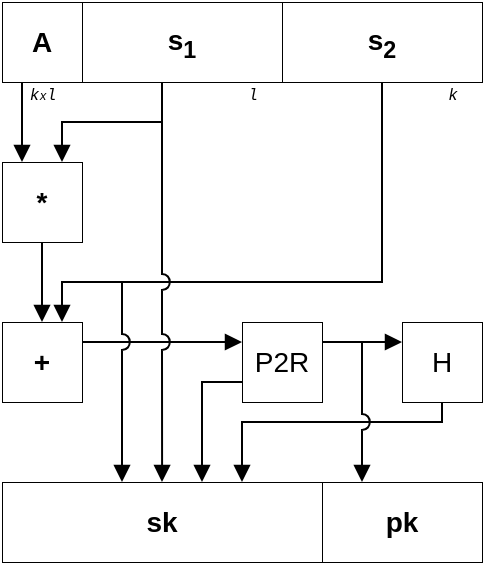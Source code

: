 <mxfile version="20.3.0" type="device"><diagram id="kgpKYQtTHZ0yAKxKKP6v" name="Page-1"><mxGraphModel dx="694" dy="426" grid="1" gridSize="10" guides="1" tooltips="1" connect="1" arrows="1" fold="1" page="1" pageScale="1" pageWidth="850" pageHeight="1100" math="0" shadow="0"><root><mxCell id="0"/><mxCell id="1" parent="0"/><mxCell id="GimO8Tfs8xw4bccf_avH-2" style="edgeStyle=orthogonalEdgeStyle;rounded=0;orthogonalLoop=1;jettySize=auto;html=1;endArrow=block;endFill=1;" parent="1" source="3KpETBeqzy1ZQJSmCBxF-336" target="GimO8Tfs8xw4bccf_avH-1" edge="1"><mxGeometry relative="1" as="geometry"><Array as="points"><mxPoint x="330" y="300"/><mxPoint x="330" y="300"/></Array></mxGeometry></mxCell><mxCell id="3KpETBeqzy1ZQJSmCBxF-336" value="&lt;b&gt;A&lt;/b&gt;" style="rounded=0;whiteSpace=wrap;html=1;strokeWidth=0.5;fontFamily=Helvetica;fontSize=14;fillColor=default;" parent="1" vertex="1"><mxGeometry x="320" y="240" width="40" height="40" as="geometry"/></mxCell><mxCell id="7zCvkDp60MNJGpsabBFn-30" style="edgeStyle=orthogonalEdgeStyle;rounded=0;jumpStyle=arc;jumpSize=8;orthogonalLoop=1;jettySize=auto;html=1;entryX=0.75;entryY=0;entryDx=0;entryDy=0;endArrow=block;endFill=1;" edge="1" parent="1" source="3KpETBeqzy1ZQJSmCBxF-337" target="GimO8Tfs8xw4bccf_avH-1"><mxGeometry relative="1" as="geometry"><Array as="points"><mxPoint x="400" y="300"/><mxPoint x="350" y="300"/></Array></mxGeometry></mxCell><mxCell id="3KpETBeqzy1ZQJSmCBxF-337" value="&lt;b&gt;s&lt;sub&gt;1&lt;/sub&gt;&lt;/b&gt;" style="rounded=0;whiteSpace=wrap;html=1;strokeWidth=0.5;fontFamily=Helvetica;fontSize=14;fillColor=default;" parent="1" vertex="1"><mxGeometry x="360" y="240" width="100" height="40" as="geometry"/></mxCell><mxCell id="7zCvkDp60MNJGpsabBFn-32" style="edgeStyle=orthogonalEdgeStyle;rounded=0;jumpStyle=arc;jumpSize=8;orthogonalLoop=1;jettySize=auto;html=1;entryX=0.75;entryY=0;entryDx=0;entryDy=0;endArrow=block;endFill=1;" edge="1" parent="1" source="3KpETBeqzy1ZQJSmCBxF-338" target="tkcNcZ1JvZV5etYHs2tD-5"><mxGeometry relative="1" as="geometry"><Array as="points"><mxPoint x="510" y="380"/><mxPoint x="350" y="380"/></Array></mxGeometry></mxCell><mxCell id="3KpETBeqzy1ZQJSmCBxF-338" value="&lt;b&gt;s&lt;sub&gt;2&lt;/sub&gt;&lt;/b&gt;" style="rounded=0;whiteSpace=wrap;html=1;strokeWidth=0.5;fontFamily=Helvetica;fontSize=14;fillColor=default;" parent="1" vertex="1"><mxGeometry x="460" y="240" width="100" height="40" as="geometry"/></mxCell><mxCell id="7zCvkDp60MNJGpsabBFn-28" style="edgeStyle=orthogonalEdgeStyle;rounded=0;jumpStyle=arc;jumpSize=8;orthogonalLoop=1;jettySize=auto;html=1;entryX=0.5;entryY=0;entryDx=0;entryDy=0;endArrow=block;endFill=1;" edge="1" parent="1" source="GimO8Tfs8xw4bccf_avH-1" target="tkcNcZ1JvZV5etYHs2tD-5"><mxGeometry relative="1" as="geometry"/></mxCell><mxCell id="GimO8Tfs8xw4bccf_avH-1" value="&lt;b&gt;*&lt;/b&gt;" style="rounded=0;whiteSpace=wrap;html=1;strokeWidth=0.5;fontFamily=Helvetica;fontSize=14;fillColor=default;" parent="1" vertex="1"><mxGeometry x="320" y="320" width="40" height="40" as="geometry"/></mxCell><mxCell id="GimO8Tfs8xw4bccf_avH-8" value="&lt;font face=&quot;Courier New&quot; style=&quot;font-size: 8px;&quot;&gt;k&lt;/font&gt;&lt;font face=&quot;Courier New&quot; style=&quot;font-size: 6px;&quot;&gt;x&lt;/font&gt;&lt;font face=&quot;Courier New&quot; style=&quot;font-size: 8px;&quot;&gt;l&lt;/font&gt;" style="text;html=1;align=center;verticalAlign=middle;resizable=0;points=[];autosize=1;strokeColor=none;fillColor=none;fontStyle=2" parent="1" vertex="1"><mxGeometry x="320" y="270" width="40" height="30" as="geometry"/></mxCell><mxCell id="9cmA0hQNFxoOdOFhQ6iF-6" value="&lt;b&gt;sk&lt;/b&gt;" style="rounded=0;whiteSpace=wrap;html=1;strokeWidth=0.5;fontFamily=Helvetica;fontSize=14;fillColor=default;" parent="1" vertex="1"><mxGeometry x="320" y="480" width="160" height="40" as="geometry"/></mxCell><mxCell id="9cmA0hQNFxoOdOFhQ6iF-7" value="&lt;b&gt;pk&lt;/b&gt;" style="rounded=0;whiteSpace=wrap;html=1;strokeWidth=0.5;fontFamily=Helvetica;fontSize=14;fillColor=default;" parent="1" vertex="1"><mxGeometry x="480" y="480" width="80" height="40" as="geometry"/></mxCell><mxCell id="7zCvkDp60MNJGpsabBFn-33" style="edgeStyle=orthogonalEdgeStyle;rounded=0;jumpStyle=arc;jumpSize=8;orthogonalLoop=1;jettySize=auto;html=1;entryX=0;entryY=0.25;entryDx=0;entryDy=0;endArrow=block;endFill=1;" edge="1" parent="1" source="tkcNcZ1JvZV5etYHs2tD-5" target="7zCvkDp60MNJGpsabBFn-13"><mxGeometry relative="1" as="geometry"><Array as="points"><mxPoint x="370" y="410"/><mxPoint x="370" y="410"/></Array></mxGeometry></mxCell><mxCell id="tkcNcZ1JvZV5etYHs2tD-5" value="&lt;b&gt;+&lt;/b&gt;" style="rounded=0;whiteSpace=wrap;html=1;strokeWidth=0.5;fontFamily=Helvetica;fontSize=14;fillColor=default;" parent="1" vertex="1"><mxGeometry x="320" y="400" width="40" height="40" as="geometry"/></mxCell><mxCell id="tkcNcZ1JvZV5etYHs2tD-9" value="&lt;font face=&quot;Courier New&quot;&gt;&lt;span style=&quot;font-size: 8px;&quot;&gt;l&lt;/span&gt;&lt;/font&gt;" style="text;html=1;align=center;verticalAlign=middle;resizable=0;points=[];autosize=1;strokeColor=none;fillColor=none;fontStyle=2" parent="1" vertex="1"><mxGeometry x="430" y="270" width="30" height="30" as="geometry"/></mxCell><mxCell id="tkcNcZ1JvZV5etYHs2tD-11" value="&lt;font face=&quot;Courier New&quot;&gt;&lt;span style=&quot;font-size: 8px;&quot;&gt;k&lt;/span&gt;&lt;/font&gt;" style="text;html=1;align=center;verticalAlign=middle;resizable=0;points=[];autosize=1;strokeColor=none;fillColor=none;fontStyle=2" parent="1" vertex="1"><mxGeometry x="530" y="270" width="30" height="30" as="geometry"/></mxCell><mxCell id="7zCvkDp60MNJGpsabBFn-35" style="edgeStyle=orthogonalEdgeStyle;rounded=0;jumpStyle=arc;jumpSize=8;orthogonalLoop=1;jettySize=auto;html=1;entryX=0;entryY=0.25;entryDx=0;entryDy=0;endArrow=block;endFill=1;" edge="1" parent="1" source="7zCvkDp60MNJGpsabBFn-13" target="7zCvkDp60MNJGpsabBFn-27"><mxGeometry relative="1" as="geometry"><Array as="points"><mxPoint x="490" y="410"/><mxPoint x="490" y="410"/></Array></mxGeometry></mxCell><mxCell id="7zCvkDp60MNJGpsabBFn-75" style="edgeStyle=orthogonalEdgeStyle;rounded=0;jumpStyle=arc;jumpSize=8;orthogonalLoop=1;jettySize=auto;html=1;exitX=0;exitY=0.75;exitDx=0;exitDy=0;entryX=0.625;entryY=0;entryDx=0;entryDy=0;entryPerimeter=0;endArrow=block;endFill=1;" edge="1" parent="1" source="7zCvkDp60MNJGpsabBFn-13" target="9cmA0hQNFxoOdOFhQ6iF-6"><mxGeometry relative="1" as="geometry"/></mxCell><mxCell id="7zCvkDp60MNJGpsabBFn-13" value="P2R" style="rounded=0;whiteSpace=wrap;html=1;strokeWidth=0.5;fontFamily=Helvetica;fontSize=14;fillColor=default;" vertex="1" parent="1"><mxGeometry x="440" y="400" width="40" height="40" as="geometry"/></mxCell><mxCell id="7zCvkDp60MNJGpsabBFn-37" style="edgeStyle=orthogonalEdgeStyle;rounded=0;jumpStyle=arc;jumpSize=8;orthogonalLoop=1;jettySize=auto;html=1;endArrow=block;endFill=1;" edge="1" parent="1" source="7zCvkDp60MNJGpsabBFn-27" target="9cmA0hQNFxoOdOFhQ6iF-6"><mxGeometry relative="1" as="geometry"><mxPoint x="540" y="470" as="targetPoint"/><Array as="points"><mxPoint x="540" y="450"/><mxPoint x="440" y="450"/></Array></mxGeometry></mxCell><mxCell id="7zCvkDp60MNJGpsabBFn-27" value="H" style="rounded=0;whiteSpace=wrap;html=1;strokeWidth=0.5;fontFamily=Helvetica;fontSize=14;fillColor=default;" vertex="1" parent="1"><mxGeometry x="520" y="400" width="40" height="40" as="geometry"/></mxCell><mxCell id="7zCvkDp60MNJGpsabBFn-31" style="edgeStyle=orthogonalEdgeStyle;rounded=0;jumpStyle=arc;jumpSize=8;orthogonalLoop=1;jettySize=auto;html=1;endArrow=block;endFill=1;" edge="1" parent="1" target="9cmA0hQNFxoOdOFhQ6iF-6"><mxGeometry relative="1" as="geometry"><mxPoint x="400" y="300" as="sourcePoint"/></mxGeometry></mxCell><mxCell id="7zCvkDp60MNJGpsabBFn-34" value="" style="endArrow=block;html=1;rounded=0;jumpStyle=arc;jumpSize=8;endFill=1;entryX=0.375;entryY=0;entryDx=0;entryDy=0;entryPerimeter=0;" edge="1" parent="1" target="9cmA0hQNFxoOdOFhQ6iF-6"><mxGeometry width="50" height="50" relative="1" as="geometry"><mxPoint x="380" y="380" as="sourcePoint"/><mxPoint x="380" y="470" as="targetPoint"/></mxGeometry></mxCell><mxCell id="7zCvkDp60MNJGpsabBFn-36" style="edgeStyle=orthogonalEdgeStyle;rounded=0;jumpStyle=arc;jumpSize=8;orthogonalLoop=1;jettySize=auto;html=1;endArrow=block;endFill=1;entryX=0.25;entryY=0;entryDx=0;entryDy=0;" edge="1" parent="1" target="9cmA0hQNFxoOdOFhQ6iF-7"><mxGeometry relative="1" as="geometry"><mxPoint x="500" y="410" as="sourcePoint"/><Array as="points"><mxPoint x="500" y="430"/><mxPoint x="500" y="430"/></Array></mxGeometry></mxCell></root></mxGraphModel></diagram></mxfile>
